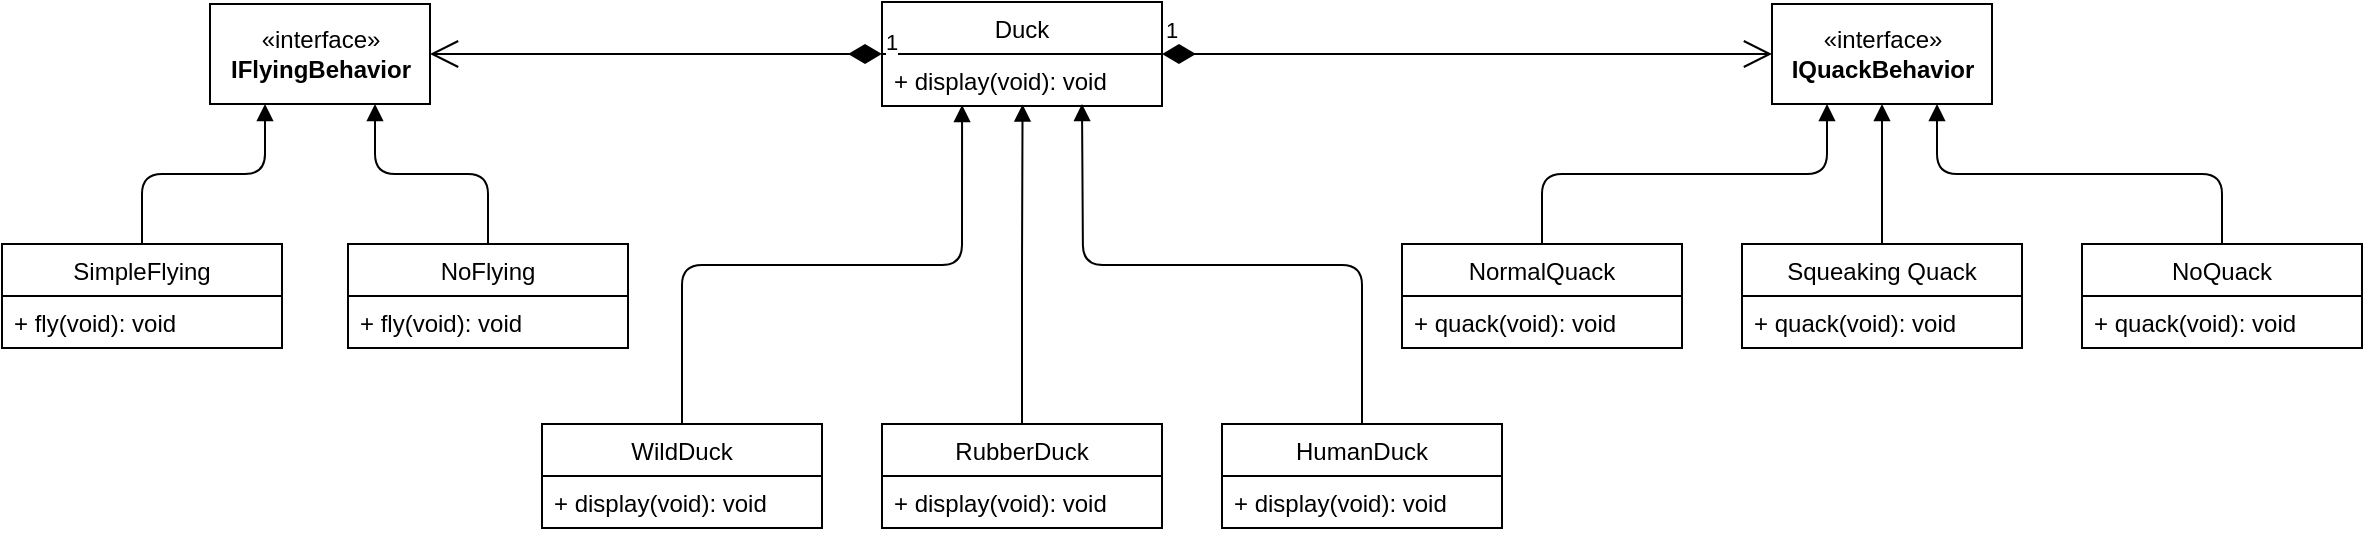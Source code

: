 <mxfile version="14.8.1" type="device"><diagram id="Vx0InoKJzoe1a2jD7MAi" name="Strategy"><mxGraphModel dx="1117" dy="569" grid="1" gridSize="10" guides="1" tooltips="1" connect="1" arrows="1" fold="1" page="1" pageScale="1" pageWidth="850" pageHeight="1100" math="0" shadow="0"><root><mxCell id="0"/><mxCell id="1" parent="0"/><mxCell id="qOvIkChpfZGXqPbpVKD_-5" value="«interface»&lt;br&gt;&lt;b&gt;IFlyingBehavior&lt;/b&gt;" style="html=1;fillColor=none;" vertex="1" parent="1"><mxGeometry x="144" y="90" width="110" height="50" as="geometry"/></mxCell><mxCell id="qOvIkChpfZGXqPbpVKD_-7" value="SimpleFlying" style="swimlane;fontStyle=0;childLayout=stackLayout;horizontal=1;startSize=26;fillColor=none;horizontalStack=0;resizeParent=1;resizeParentMax=0;resizeLast=0;collapsible=1;marginBottom=0;" vertex="1" parent="1"><mxGeometry x="40" y="210" width="140" height="52" as="geometry"/></mxCell><mxCell id="qOvIkChpfZGXqPbpVKD_-8" value="+ fly(void): void" style="text;strokeColor=none;fillColor=none;align=left;verticalAlign=top;spacingLeft=4;spacingRight=4;overflow=hidden;rotatable=0;points=[[0,0.5],[1,0.5]];portConstraint=eastwest;" vertex="1" parent="qOvIkChpfZGXqPbpVKD_-7"><mxGeometry y="26" width="140" height="26" as="geometry"/></mxCell><mxCell id="qOvIkChpfZGXqPbpVKD_-15" value="NoFlying" style="swimlane;fontStyle=0;childLayout=stackLayout;horizontal=1;startSize=26;fillColor=none;horizontalStack=0;resizeParent=1;resizeParentMax=0;resizeLast=0;collapsible=1;marginBottom=0;" vertex="1" parent="1"><mxGeometry x="213" y="210" width="140" height="52" as="geometry"/></mxCell><mxCell id="qOvIkChpfZGXqPbpVKD_-16" value="+ fly(void): void" style="text;strokeColor=none;fillColor=none;align=left;verticalAlign=top;spacingLeft=4;spacingRight=4;overflow=hidden;rotatable=0;points=[[0,0.5],[1,0.5]];portConstraint=eastwest;" vertex="1" parent="qOvIkChpfZGXqPbpVKD_-15"><mxGeometry y="26" width="140" height="26" as="geometry"/></mxCell><mxCell id="qOvIkChpfZGXqPbpVKD_-20" value="" style="endArrow=block;endFill=1;html=1;edgeStyle=orthogonalEdgeStyle;align=left;verticalAlign=top;exitX=0.5;exitY=0;exitDx=0;exitDy=0;entryX=0.25;entryY=1;entryDx=0;entryDy=0;" edge="1" parent="1" source="qOvIkChpfZGXqPbpVKD_-7" target="qOvIkChpfZGXqPbpVKD_-5"><mxGeometry x="-1" relative="1" as="geometry"><mxPoint x="24" y="310" as="sourcePoint"/><mxPoint x="184" y="310" as="targetPoint"/></mxGeometry></mxCell><mxCell id="qOvIkChpfZGXqPbpVKD_-23" value="" style="endArrow=block;endFill=1;html=1;edgeStyle=orthogonalEdgeStyle;align=left;verticalAlign=top;entryX=0.75;entryY=1;entryDx=0;entryDy=0;" edge="1" parent="1" source="qOvIkChpfZGXqPbpVKD_-15" target="qOvIkChpfZGXqPbpVKD_-5"><mxGeometry x="-1" relative="1" as="geometry"><mxPoint x="114" y="220" as="sourcePoint"/><mxPoint x="240" y="150" as="targetPoint"/></mxGeometry></mxCell><mxCell id="qOvIkChpfZGXqPbpVKD_-24" value="«interface»&lt;br&gt;&lt;b&gt;IQuackBehavior&lt;/b&gt;" style="html=1;fillColor=none;" vertex="1" parent="1"><mxGeometry x="925" y="90" width="110" height="50" as="geometry"/></mxCell><mxCell id="qOvIkChpfZGXqPbpVKD_-25" value="NormalQuack" style="swimlane;fontStyle=0;childLayout=stackLayout;horizontal=1;startSize=26;fillColor=none;horizontalStack=0;resizeParent=1;resizeParentMax=0;resizeLast=0;collapsible=1;marginBottom=0;" vertex="1" parent="1"><mxGeometry x="740" y="210" width="140" height="52" as="geometry"/></mxCell><mxCell id="qOvIkChpfZGXqPbpVKD_-26" value="+ quack(void): void" style="text;strokeColor=none;fillColor=none;align=left;verticalAlign=top;spacingLeft=4;spacingRight=4;overflow=hidden;rotatable=0;points=[[0,0.5],[1,0.5]];portConstraint=eastwest;" vertex="1" parent="qOvIkChpfZGXqPbpVKD_-25"><mxGeometry y="26" width="140" height="26" as="geometry"/></mxCell><mxCell id="qOvIkChpfZGXqPbpVKD_-27" value="NoQuack" style="swimlane;fontStyle=0;childLayout=stackLayout;horizontal=1;startSize=26;fillColor=none;horizontalStack=0;resizeParent=1;resizeParentMax=0;resizeLast=0;collapsible=1;marginBottom=0;" vertex="1" parent="1"><mxGeometry x="1080" y="210" width="140" height="52" as="geometry"/></mxCell><mxCell id="qOvIkChpfZGXqPbpVKD_-28" value="+ quack(void): void" style="text;strokeColor=none;fillColor=none;align=left;verticalAlign=top;spacingLeft=4;spacingRight=4;overflow=hidden;rotatable=0;points=[[0,0.5],[1,0.5]];portConstraint=eastwest;" vertex="1" parent="qOvIkChpfZGXqPbpVKD_-27"><mxGeometry y="26" width="140" height="26" as="geometry"/></mxCell><mxCell id="qOvIkChpfZGXqPbpVKD_-29" value="" style="endArrow=block;endFill=1;html=1;edgeStyle=orthogonalEdgeStyle;align=left;verticalAlign=top;exitX=0.5;exitY=0;exitDx=0;exitDy=0;entryX=0.25;entryY=1;entryDx=0;entryDy=0;" edge="1" parent="1" source="qOvIkChpfZGXqPbpVKD_-25" target="qOvIkChpfZGXqPbpVKD_-24"><mxGeometry x="-1" relative="1" as="geometry"><mxPoint x="724" y="310" as="sourcePoint"/><mxPoint x="884" y="310" as="targetPoint"/></mxGeometry></mxCell><mxCell id="qOvIkChpfZGXqPbpVKD_-30" value="" style="endArrow=block;endFill=1;html=1;edgeStyle=orthogonalEdgeStyle;align=left;verticalAlign=top;entryX=0.75;entryY=1;entryDx=0;entryDy=0;exitX=0.5;exitY=0;exitDx=0;exitDy=0;" edge="1" parent="1" source="qOvIkChpfZGXqPbpVKD_-27" target="qOvIkChpfZGXqPbpVKD_-24"><mxGeometry x="-1" relative="1" as="geometry"><mxPoint x="1051" y="220" as="sourcePoint"/><mxPoint x="1163.5" y="140" as="targetPoint"/></mxGeometry></mxCell><mxCell id="qOvIkChpfZGXqPbpVKD_-31" value="Squeaking Quack" style="swimlane;fontStyle=0;childLayout=stackLayout;horizontal=1;startSize=26;fillColor=none;horizontalStack=0;resizeParent=1;resizeParentMax=0;resizeLast=0;collapsible=1;marginBottom=0;" vertex="1" parent="1"><mxGeometry x="910" y="210" width="140" height="52" as="geometry"/></mxCell><mxCell id="qOvIkChpfZGXqPbpVKD_-32" value="+ quack(void): void" style="text;strokeColor=none;fillColor=none;align=left;verticalAlign=top;spacingLeft=4;spacingRight=4;overflow=hidden;rotatable=0;points=[[0,0.5],[1,0.5]];portConstraint=eastwest;" vertex="1" parent="qOvIkChpfZGXqPbpVKD_-31"><mxGeometry y="26" width="140" height="26" as="geometry"/></mxCell><mxCell id="qOvIkChpfZGXqPbpVKD_-33" value="" style="endArrow=block;endFill=1;html=1;edgeStyle=orthogonalEdgeStyle;align=left;verticalAlign=top;entryX=0.5;entryY=1;entryDx=0;entryDy=0;" edge="1" parent="1" source="qOvIkChpfZGXqPbpVKD_-31" target="qOvIkChpfZGXqPbpVKD_-24"><mxGeometry x="-1" relative="1" as="geometry"><mxPoint x="811" y="220" as="sourcePoint"/><mxPoint x="923.5" y="140" as="targetPoint"/></mxGeometry></mxCell><mxCell id="qOvIkChpfZGXqPbpVKD_-34" value="Duck" style="swimlane;fontStyle=0;childLayout=stackLayout;horizontal=1;startSize=26;fillColor=none;horizontalStack=0;resizeParent=1;resizeParentMax=0;resizeLast=0;collapsible=1;marginBottom=0;" vertex="1" parent="1"><mxGeometry x="480" y="89" width="140" height="52" as="geometry"/></mxCell><mxCell id="qOvIkChpfZGXqPbpVKD_-35" value="+ display(void): void" style="text;strokeColor=none;fillColor=none;align=left;verticalAlign=top;spacingLeft=4;spacingRight=4;overflow=hidden;rotatable=0;points=[[0,0.5],[1,0.5]];portConstraint=eastwest;" vertex="1" parent="qOvIkChpfZGXqPbpVKD_-34"><mxGeometry y="26" width="140" height="26" as="geometry"/></mxCell><mxCell id="qOvIkChpfZGXqPbpVKD_-46" value="1" style="endArrow=open;html=1;endSize=12;startArrow=diamondThin;startSize=14;startFill=1;edgeStyle=orthogonalEdgeStyle;align=left;verticalAlign=bottom;exitX=1;exitY=0.5;exitDx=0;exitDy=0;entryX=0;entryY=0.5;entryDx=0;entryDy=0;" edge="1" parent="1" source="qOvIkChpfZGXqPbpVKD_-34" target="qOvIkChpfZGXqPbpVKD_-24"><mxGeometry x="-1" y="3" relative="1" as="geometry"><mxPoint x="710" y="120" as="sourcePoint"/><mxPoint x="920" y="120" as="targetPoint"/></mxGeometry></mxCell><mxCell id="qOvIkChpfZGXqPbpVKD_-47" value="1" style="endArrow=open;html=1;endSize=12;startArrow=diamondThin;startSize=14;startFill=1;edgeStyle=orthogonalEdgeStyle;align=left;verticalAlign=bottom;exitX=0;exitY=0.5;exitDx=0;exitDy=0;entryX=1;entryY=0.5;entryDx=0;entryDy=0;" edge="1" parent="1" source="qOvIkChpfZGXqPbpVKD_-34" target="qOvIkChpfZGXqPbpVKD_-5"><mxGeometry x="-1" y="3" relative="1" as="geometry"><mxPoint x="470" y="260" as="sourcePoint"/><mxPoint x="260" y="110" as="targetPoint"/></mxGeometry></mxCell><mxCell id="qOvIkChpfZGXqPbpVKD_-54" value="WildDuck" style="swimlane;fontStyle=0;childLayout=stackLayout;horizontal=1;startSize=26;fillColor=none;horizontalStack=0;resizeParent=1;resizeParentMax=0;resizeLast=0;collapsible=1;marginBottom=0;" vertex="1" parent="1"><mxGeometry x="310" y="300" width="140" height="52" as="geometry"/></mxCell><mxCell id="qOvIkChpfZGXqPbpVKD_-55" value="+ display(void): void" style="text;strokeColor=none;fillColor=none;align=left;verticalAlign=top;spacingLeft=4;spacingRight=4;overflow=hidden;rotatable=0;points=[[0,0.5],[1,0.5]];portConstraint=eastwest;" vertex="1" parent="qOvIkChpfZGXqPbpVKD_-54"><mxGeometry y="26" width="140" height="26" as="geometry"/></mxCell><mxCell id="qOvIkChpfZGXqPbpVKD_-56" value="HumanDuck" style="swimlane;fontStyle=0;childLayout=stackLayout;horizontal=1;startSize=26;fillColor=none;horizontalStack=0;resizeParent=1;resizeParentMax=0;resizeLast=0;collapsible=1;marginBottom=0;" vertex="1" parent="1"><mxGeometry x="650" y="300" width="140" height="52" as="geometry"/></mxCell><mxCell id="qOvIkChpfZGXqPbpVKD_-57" value="+ display(void): void" style="text;strokeColor=none;fillColor=none;align=left;verticalAlign=top;spacingLeft=4;spacingRight=4;overflow=hidden;rotatable=0;points=[[0,0.5],[1,0.5]];portConstraint=eastwest;" vertex="1" parent="qOvIkChpfZGXqPbpVKD_-56"><mxGeometry y="26" width="140" height="26" as="geometry"/></mxCell><mxCell id="qOvIkChpfZGXqPbpVKD_-58" value="RubberDuck" style="swimlane;fontStyle=0;childLayout=stackLayout;horizontal=1;startSize=26;fillColor=none;horizontalStack=0;resizeParent=1;resizeParentMax=0;resizeLast=0;collapsible=1;marginBottom=0;" vertex="1" parent="1"><mxGeometry x="480" y="300" width="140" height="52" as="geometry"/></mxCell><mxCell id="qOvIkChpfZGXqPbpVKD_-59" value="+ display(void): void" style="text;strokeColor=none;fillColor=none;align=left;verticalAlign=top;spacingLeft=4;spacingRight=4;overflow=hidden;rotatable=0;points=[[0,0.5],[1,0.5]];portConstraint=eastwest;" vertex="1" parent="qOvIkChpfZGXqPbpVKD_-58"><mxGeometry y="26" width="140" height="26" as="geometry"/></mxCell><mxCell id="qOvIkChpfZGXqPbpVKD_-60" value="" style="endArrow=block;endFill=1;html=1;edgeStyle=orthogonalEdgeStyle;align=left;verticalAlign=top;exitX=0.5;exitY=0;exitDx=0;exitDy=0;entryX=0.286;entryY=0.98;entryDx=0;entryDy=0;entryPerimeter=0;" edge="1" parent="1" source="qOvIkChpfZGXqPbpVKD_-54" target="qOvIkChpfZGXqPbpVKD_-35"><mxGeometry x="-1" relative="1" as="geometry"><mxPoint x="293.059" y="220" as="sourcePoint"/><mxPoint x="510" y="143" as="targetPoint"/></mxGeometry></mxCell><mxCell id="qOvIkChpfZGXqPbpVKD_-62" value="" style="endArrow=block;endFill=1;html=1;edgeStyle=orthogonalEdgeStyle;align=left;verticalAlign=top;exitX=0.5;exitY=0;exitDx=0;exitDy=0;" edge="1" parent="1" source="qOvIkChpfZGXqPbpVKD_-56"><mxGeometry x="-1" relative="1" as="geometry"><mxPoint x="390" y="310" as="sourcePoint"/><mxPoint x="580" y="140" as="targetPoint"/></mxGeometry></mxCell><mxCell id="qOvIkChpfZGXqPbpVKD_-63" value="" style="endArrow=block;endFill=1;html=1;edgeStyle=orthogonalEdgeStyle;align=left;verticalAlign=top;entryX=0.502;entryY=0.97;entryDx=0;entryDy=0;entryPerimeter=0;exitX=0.5;exitY=0;exitDx=0;exitDy=0;" edge="1" parent="1" source="qOvIkChpfZGXqPbpVKD_-58" target="qOvIkChpfZGXqPbpVKD_-35"><mxGeometry x="-1" relative="1" as="geometry"><mxPoint x="546" y="290" as="sourcePoint"/><mxPoint x="533.18" y="161.806" as="targetPoint"/></mxGeometry></mxCell></root></mxGraphModel></diagram></mxfile>